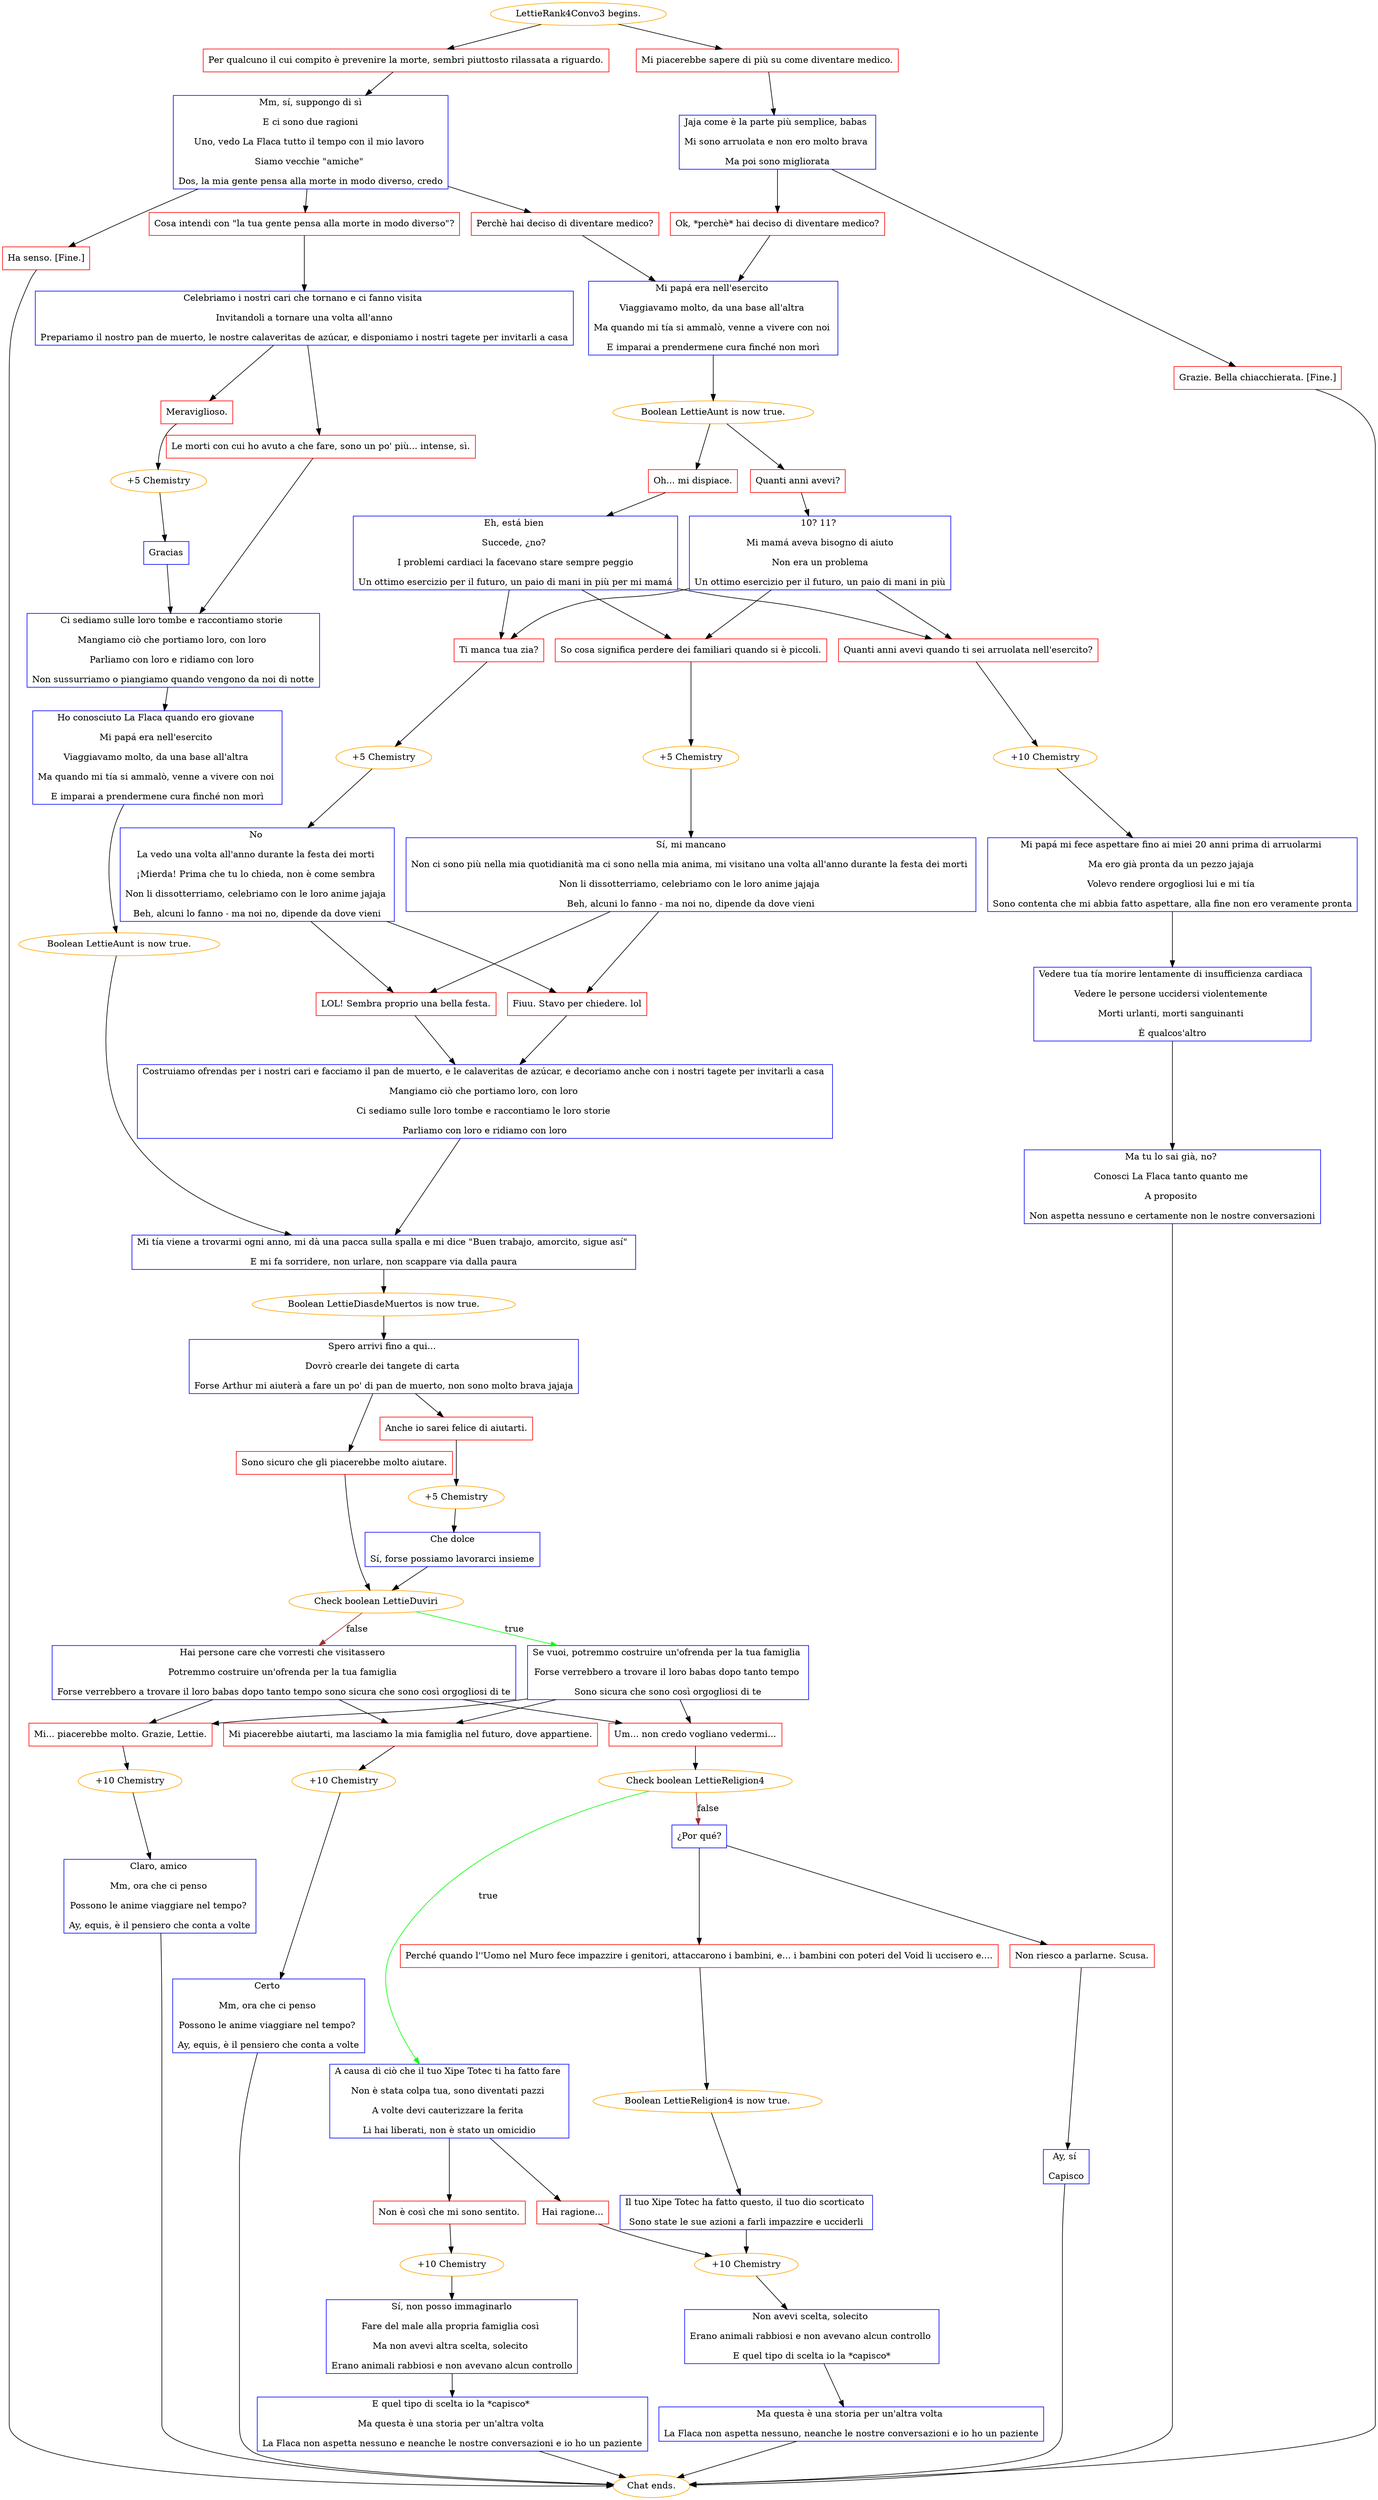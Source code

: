 digraph {
	"LettieRank4Convo3 begins." [color=orange];
		"LettieRank4Convo3 begins." -> j820011695;
		"LettieRank4Convo3 begins." -> j2840649627;
	j820011695 [label="Per qualcuno il cui compito è prevenire la morte, sembri piuttosto rilassata a riguardo.",shape=box,color=red];
		j820011695 -> j1686321442;
	j2840649627 [label="Mi piacerebbe sapere di più su come diventare medico.",shape=box,color=red];
		j2840649627 -> j3329523851;
	j1686321442 [label="Mm, sí, suppongo di sì
E ci sono due ragioni
Uno, vedo La Flaca tutto il tempo con il mio lavoro 
Siamo vecchie \"amiche\" 
Dos, la mia gente pensa alla morte in modo diverso, credo",shape=box,color=blue];
		j1686321442 -> j2785758453;
		j1686321442 -> j2823164804;
		j1686321442 -> j2608957753;
	j3329523851 [label="Jaja come è la parte più semplice, babas 
Mi sono arruolata e non ero molto brava 
Ma poi sono migliorata",shape=box,color=blue];
		j3329523851 -> j1648476205;
		j3329523851 -> j2017883055;
	j2785758453 [label="Cosa intendi con \"la tua gente pensa alla morte in modo diverso\"?",shape=box,color=red];
		j2785758453 -> j4093165902;
	j2823164804 [label="Perchè hai deciso di diventare medico?",shape=box,color=red];
		j2823164804 -> j141318383;
	j2608957753 [label="Ha senso. [Fine.]",shape=box,color=red];
		j2608957753 -> "Chat ends.";
	j1648476205 [label="Ok, *perchè* hai deciso di diventare medico?",shape=box,color=red];
		j1648476205 -> j141318383;
	j2017883055 [label="Grazie. Bella chiacchierata. [Fine.]",shape=box,color=red];
		j2017883055 -> "Chat ends.";
	j4093165902 [label="Celebriamo i nostri cari che tornano e ci fanno visita 
Invitandoli a tornare una volta all'anno
Prepariamo il nostro pan de muerto, le nostre calaveritas de azúcar, e disponiamo i nostri tagete per invitarli a casa",shape=box,color=blue];
		j4093165902 -> j78763199;
		j4093165902 -> j2916236262;
	j141318383 [label="Mi papá era nell'esercito 
Viaggiavamo molto, da una base all'altra 
Ma quando mi tía si ammalò, venne a vivere con noi 
E imparai a prendermene cura finché non morì",shape=box,color=blue];
		j141318383 -> j2985861959;
	"Chat ends." [color=orange];
	j78763199 [label="Le morti con cui ho avuto a che fare, sono un po' più... intense, sì.",shape=box,color=red];
		j78763199 -> j3591885654;
	j2916236262 [label="Meraviglioso.",shape=box,color=red];
		j2916236262 -> j3323426716;
	j2985861959 [label="Boolean LettieAunt is now true.",color=orange];
		j2985861959 -> j3706589089;
		j2985861959 -> j2978237326;
	j3591885654 [label="Ci sediamo sulle loro tombe e raccontiamo storie 
Mangiamo ciò che portiamo loro, con loro 
Parliamo con loro e ridiamo con loro 
Non sussurriamo o piangiamo quando vengono da noi di notte",shape=box,color=blue];
		j3591885654 -> j1696055802;
	j3323426716 [label="+5 Chemistry",color=orange];
		j3323426716 -> j1158807052;
	j3706589089 [label="Oh... mi dispiace.",shape=box,color=red];
		j3706589089 -> j1167423068;
	j2978237326 [label="Quanti anni avevi?",shape=box,color=red];
		j2978237326 -> j1459953561;
	j1696055802 [label="Ho conosciuto La Flaca quando ero giovane 
Mi papá era nell'esercito 
Viaggiavamo molto, da una base all'altra 
Ma quando mi tía si ammalò, venne a vivere con noi 
E imparai a prendermene cura finché non morì",shape=box,color=blue];
		j1696055802 -> j822496217;
	j1158807052 [label="Gracias",shape=box,color=blue];
		j1158807052 -> j3591885654;
	j1167423068 [label="Eh, está bien 
Succede, ¿no? 
I problemi cardiaci la facevano stare sempre peggio
Un ottimo esercizio per il futuro, un paio di mani in più per mi mamá",shape=box,color=blue];
		j1167423068 -> j4085547395;
		j1167423068 -> j2426713696;
		j1167423068 -> j3644608295;
	j1459953561 [label="10? 11? 
Mi mamá aveva bisogno di aiuto
Non era un problema
Un ottimo esercizio per il futuro, un paio di mani in più",shape=box,color=blue];
		j1459953561 -> j4085547395;
		j1459953561 -> j2426713696;
		j1459953561 -> j3644608295;
	j822496217 [label="Boolean LettieAunt is now true.",color=orange];
		j822496217 -> j578569089;
	j4085547395 [label="Ti manca tua zia?",shape=box,color=red];
		j4085547395 -> j1922661942;
	j2426713696 [label="So cosa significa perdere dei familiari quando si è piccoli.",shape=box,color=red];
		j2426713696 -> j1431913875;
	j3644608295 [label="Quanti anni avevi quando ti sei arruolata nell'esercito?",shape=box,color=red];
		j3644608295 -> j3882002645;
	j578569089 [label="Mi tía viene a trovarmi ogni anno, mi dà una pacca sulla spalla e mi dice \"Buen trabajo, amorcito, sigue así\" 
E mi fa sorridere, non urlare, non scappare via dalla paura",shape=box,color=blue];
		j578569089 -> j1290574238;
	j1922661942 [label="+5 Chemistry",color=orange];
		j1922661942 -> j357456316;
	j1431913875 [label="+5 Chemistry",color=orange];
		j1431913875 -> j1564846069;
	j3882002645 [label="+10 Chemistry",color=orange];
		j3882002645 -> j3323052246;
	j1290574238 [label="Boolean LettieDiasdeMuertos is now true.",color=orange];
		j1290574238 -> j2283692045;
	j357456316 [label="No 
La vedo una volta all'anno durante la festa dei morti 
¡Mierda! Prima che tu lo chieda, non è come sembra 
Non li dissotterriamo, celebriamo con le loro anime jajaja 
Beh, alcuni lo fanno - ma noi no, dipende da dove vieni",shape=box,color=blue];
		j357456316 -> j2790491983;
		j357456316 -> j3222301647;
	j1564846069 [label="Sí, mi mancano
Non ci sono più nella mia quotidianità ma ci sono nella mia anima, mi visitano una volta all'anno durante la festa dei morti 
Non li dissotterriamo, celebriamo con le loro anime jajaja 
Beh, alcuni lo fanno - ma noi no, dipende da dove vieni",shape=box,color=blue];
		j1564846069 -> j2790491983;
		j1564846069 -> j3222301647;
	j3323052246 [label="Mi papá mi fece aspettare fino ai miei 20 anni prima di arruolarmi 
Ma ero già pronta da un pezzo jajaja 
Volevo rendere orgogliosi lui e mi tía 
Sono contenta che mi abbia fatto aspettare, alla fine non ero veramente pronta",shape=box,color=blue];
		j3323052246 -> j2354888189;
	j2283692045 [label="Spero arrivi fino a qui... 
Dovrò crearle dei tangete di carta 
Forse Arthur mi aiuterà a fare un po' di pan de muerto, non sono molto brava jajaja",shape=box,color=blue];
		j2283692045 -> j1547889758;
		j2283692045 -> j163253841;
	j2790491983 [label="Fiuu. Stavo per chiedere. lol",shape=box,color=red];
		j2790491983 -> j140801890;
	j3222301647 [label="LOL! Sembra proprio una bella festa.",shape=box,color=red];
		j3222301647 -> j140801890;
	j2354888189 [label="Vedere tua tía morire lentamente di insufficienza cardiaca 
Vedere le persone uccidersi violentemente 
Morti urlanti, morti sanguinanti 
È qualcos'altro",shape=box,color=blue];
		j2354888189 -> j4121129594;
	j1547889758 [label="Sono sicuro che gli piacerebbe molto aiutare.",shape=box,color=red];
		j1547889758 -> j3018346605;
	j163253841 [label="Anche io sarei felice di aiutarti.",shape=box,color=red];
		j163253841 -> j1435867701;
	j140801890 [label="Costruiamo ofrendas per i nostri cari e facciamo il pan de muerto, e le calaveritas de azúcar, e decoriamo anche con i nostri tagete per invitarli a casa 
Mangiamo ciò che portiamo loro, con loro 
Ci sediamo sulle loro tombe e raccontiamo le loro storie 
Parliamo con loro e ridiamo con loro",shape=box,color=blue];
		j140801890 -> j578569089;
	j4121129594 [label="Ma tu lo sai già, no? 
Conosci La Flaca tanto quanto me 
A proposito 
Non aspetta nessuno e certamente non le nostre conversazioni",shape=box,color=blue];
		j4121129594 -> "Chat ends.";
	j3018346605 [label="Check boolean LettieDuviri",color=orange];
		j3018346605 -> j1396340430 [label=true,color=green];
		j3018346605 -> j2247269515 [label=false,color=brown];
	j1435867701 [label="+5 Chemistry",color=orange];
		j1435867701 -> j4256901026;
	j1396340430 [label="Se vuoi, potremmo costruire un'ofrenda per la tua famiglia 
Forse verrebbero a trovare il loro babas dopo tanto tempo 
Sono sicura che sono così orgogliosi di te",shape=box,color=blue];
		j1396340430 -> j1695781998;
		j1396340430 -> j1236435722;
		j1396340430 -> j1374875800;
	j2247269515 [label="Hai persone care che vorresti che visitassero 
Potremmo costruire un'ofrenda per la tua famiglia 
Forse verrebbero a trovare il loro babas dopo tanto tempo sono sicura che sono così orgogliosi di te",shape=box,color=blue];
		j2247269515 -> j1695781998;
		j2247269515 -> j1236435722;
		j2247269515 -> j1374875800;
	j4256901026 [label="Che dolce
Sí, forse possiamo lavorarci insieme",shape=box,color=blue];
		j4256901026 -> j3018346605;
	j1695781998 [label="Mi... piacerebbe molto. Grazie, Lettie.",shape=box,color=red];
		j1695781998 -> j737645890;
	j1236435722 [label="Mi piacerebbe aiutarti, ma lasciamo la mia famiglia nel futuro, dove appartiene.",shape=box,color=red];
		j1236435722 -> j388081090;
	j1374875800 [label="Um... non credo vogliano vedermi...",shape=box,color=red];
		j1374875800 -> j4115334670;
	j737645890 [label="+10 Chemistry",color=orange];
		j737645890 -> j96616725;
	j388081090 [label="+10 Chemistry",color=orange];
		j388081090 -> j943545760;
	j4115334670 [label="Check boolean LettieReligion4",color=orange];
		j4115334670 -> j2462740198 [label=true,color=green];
		j4115334670 -> j2194251521 [label=false,color=brown];
	j96616725 [label="Claro, amico 
Mm, ora che ci penso 
Possono le anime viaggiare nel tempo? 
Ay, equis, è il pensiero che conta a volte",shape=box,color=blue];
		j96616725 -> "Chat ends.";
	j943545760 [label="Certo 
Mm, ora che ci penso 
Possono le anime viaggiare nel tempo? 
Ay, equis, è il pensiero che conta a volte",shape=box,color=blue];
		j943545760 -> "Chat ends.";
	j2462740198 [label="A causa di ciò che il tuo Xipe Totec ti ha fatto fare 
Non è stata colpa tua, sono diventati pazzi 
A volte devi cauterizzare la ferita 
Li hai liberati, non è stato un omicidio",shape=box,color=blue];
		j2462740198 -> j1809371936;
		j2462740198 -> j943001795;
	j2194251521 [label="¿Por qué?",shape=box,color=blue];
		j2194251521 -> j3584698914;
		j2194251521 -> j4251934935;
	j1809371936 [label="Non è così che mi sono sentito.",shape=box,color=red];
		j1809371936 -> j1223026312;
	j943001795 [label="Hai ragione...",shape=box,color=red];
		j943001795 -> j3198964993;
	j3584698914 [label="Perché quando l''Uomo nel Muro fece impazzire i genitori, attaccarono i bambini, e... i bambini con poteri del Void li uccisero e....",shape=box,color=red];
		j3584698914 -> j3340751033;
	j4251934935 [label="Non riesco a parlarne. Scusa.",shape=box,color=red];
		j4251934935 -> j4201167629;
	j1223026312 [label="+10 Chemistry",color=orange];
		j1223026312 -> j860086746;
	j3198964993 [label="+10 Chemistry",color=orange];
		j3198964993 -> j4287363607;
	j3340751033 [label="Boolean LettieReligion4 is now true.",color=orange];
		j3340751033 -> j1447378772;
	j4201167629 [label="Ay, sí 
Capisco",shape=box,color=blue];
		j4201167629 -> "Chat ends.";
	j860086746 [label="Sí, non posso immaginarlo
Fare del male alla propria famiglia così 
Ma non avevi altra scelta, solecito 
Erano animali rabbiosi e non avevano alcun controllo",shape=box,color=blue];
		j860086746 -> j3898588905;
	j4287363607 [label="Non avevi scelta, solecito 
Erano animali rabbiosi e non avevano alcun controllo 
E quel tipo di scelta io la *capisco*",shape=box,color=blue];
		j4287363607 -> j2243449840;
	j1447378772 [label="Il tuo Xipe Totec ha fatto questo, il tuo dio scorticato 
Sono state le sue azioni a farli impazzire e ucciderli",shape=box,color=blue];
		j1447378772 -> j3198964993;
	j3898588905 [label="E quel tipo di scelta io la *capisco* 
Ma questa è una storia per un'altra volta 
La Flaca non aspetta nessuno e neanche le nostre conversazioni e io ho un paziente",shape=box,color=blue];
		j3898588905 -> "Chat ends.";
	j2243449840 [label="Ma questa è una storia per un'altra volta 
La Flaca non aspetta nessuno, neanche le nostre conversazioni e io ho un paziente",shape=box,color=blue];
		j2243449840 -> "Chat ends.";
}